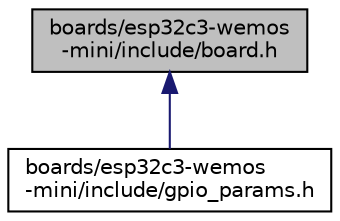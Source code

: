 digraph "boards/esp32c3-wemos-mini/include/board.h"
{
 // LATEX_PDF_SIZE
  edge [fontname="Helvetica",fontsize="10",labelfontname="Helvetica",labelfontsize="10"];
  node [fontname="Helvetica",fontsize="10",shape=record];
  Node1 [label="boards/esp32c3-wemos\l-mini/include/board.h",height=0.2,width=0.4,color="black", fillcolor="grey75", style="filled", fontcolor="black",tooltip="Board definitions for the Wemos ESP32-C3 mini board."];
  Node1 -> Node2 [dir="back",color="midnightblue",fontsize="10",style="solid",fontname="Helvetica"];
  Node2 [label="boards/esp32c3-wemos\l-mini/include/gpio_params.h",height=0.2,width=0.4,color="black", fillcolor="white", style="filled",URL="$esp32c3-wemos-mini_2include_2gpio__params_8h.html",tooltip="Board specific configuration of direct mapped GPIOs."];
}
